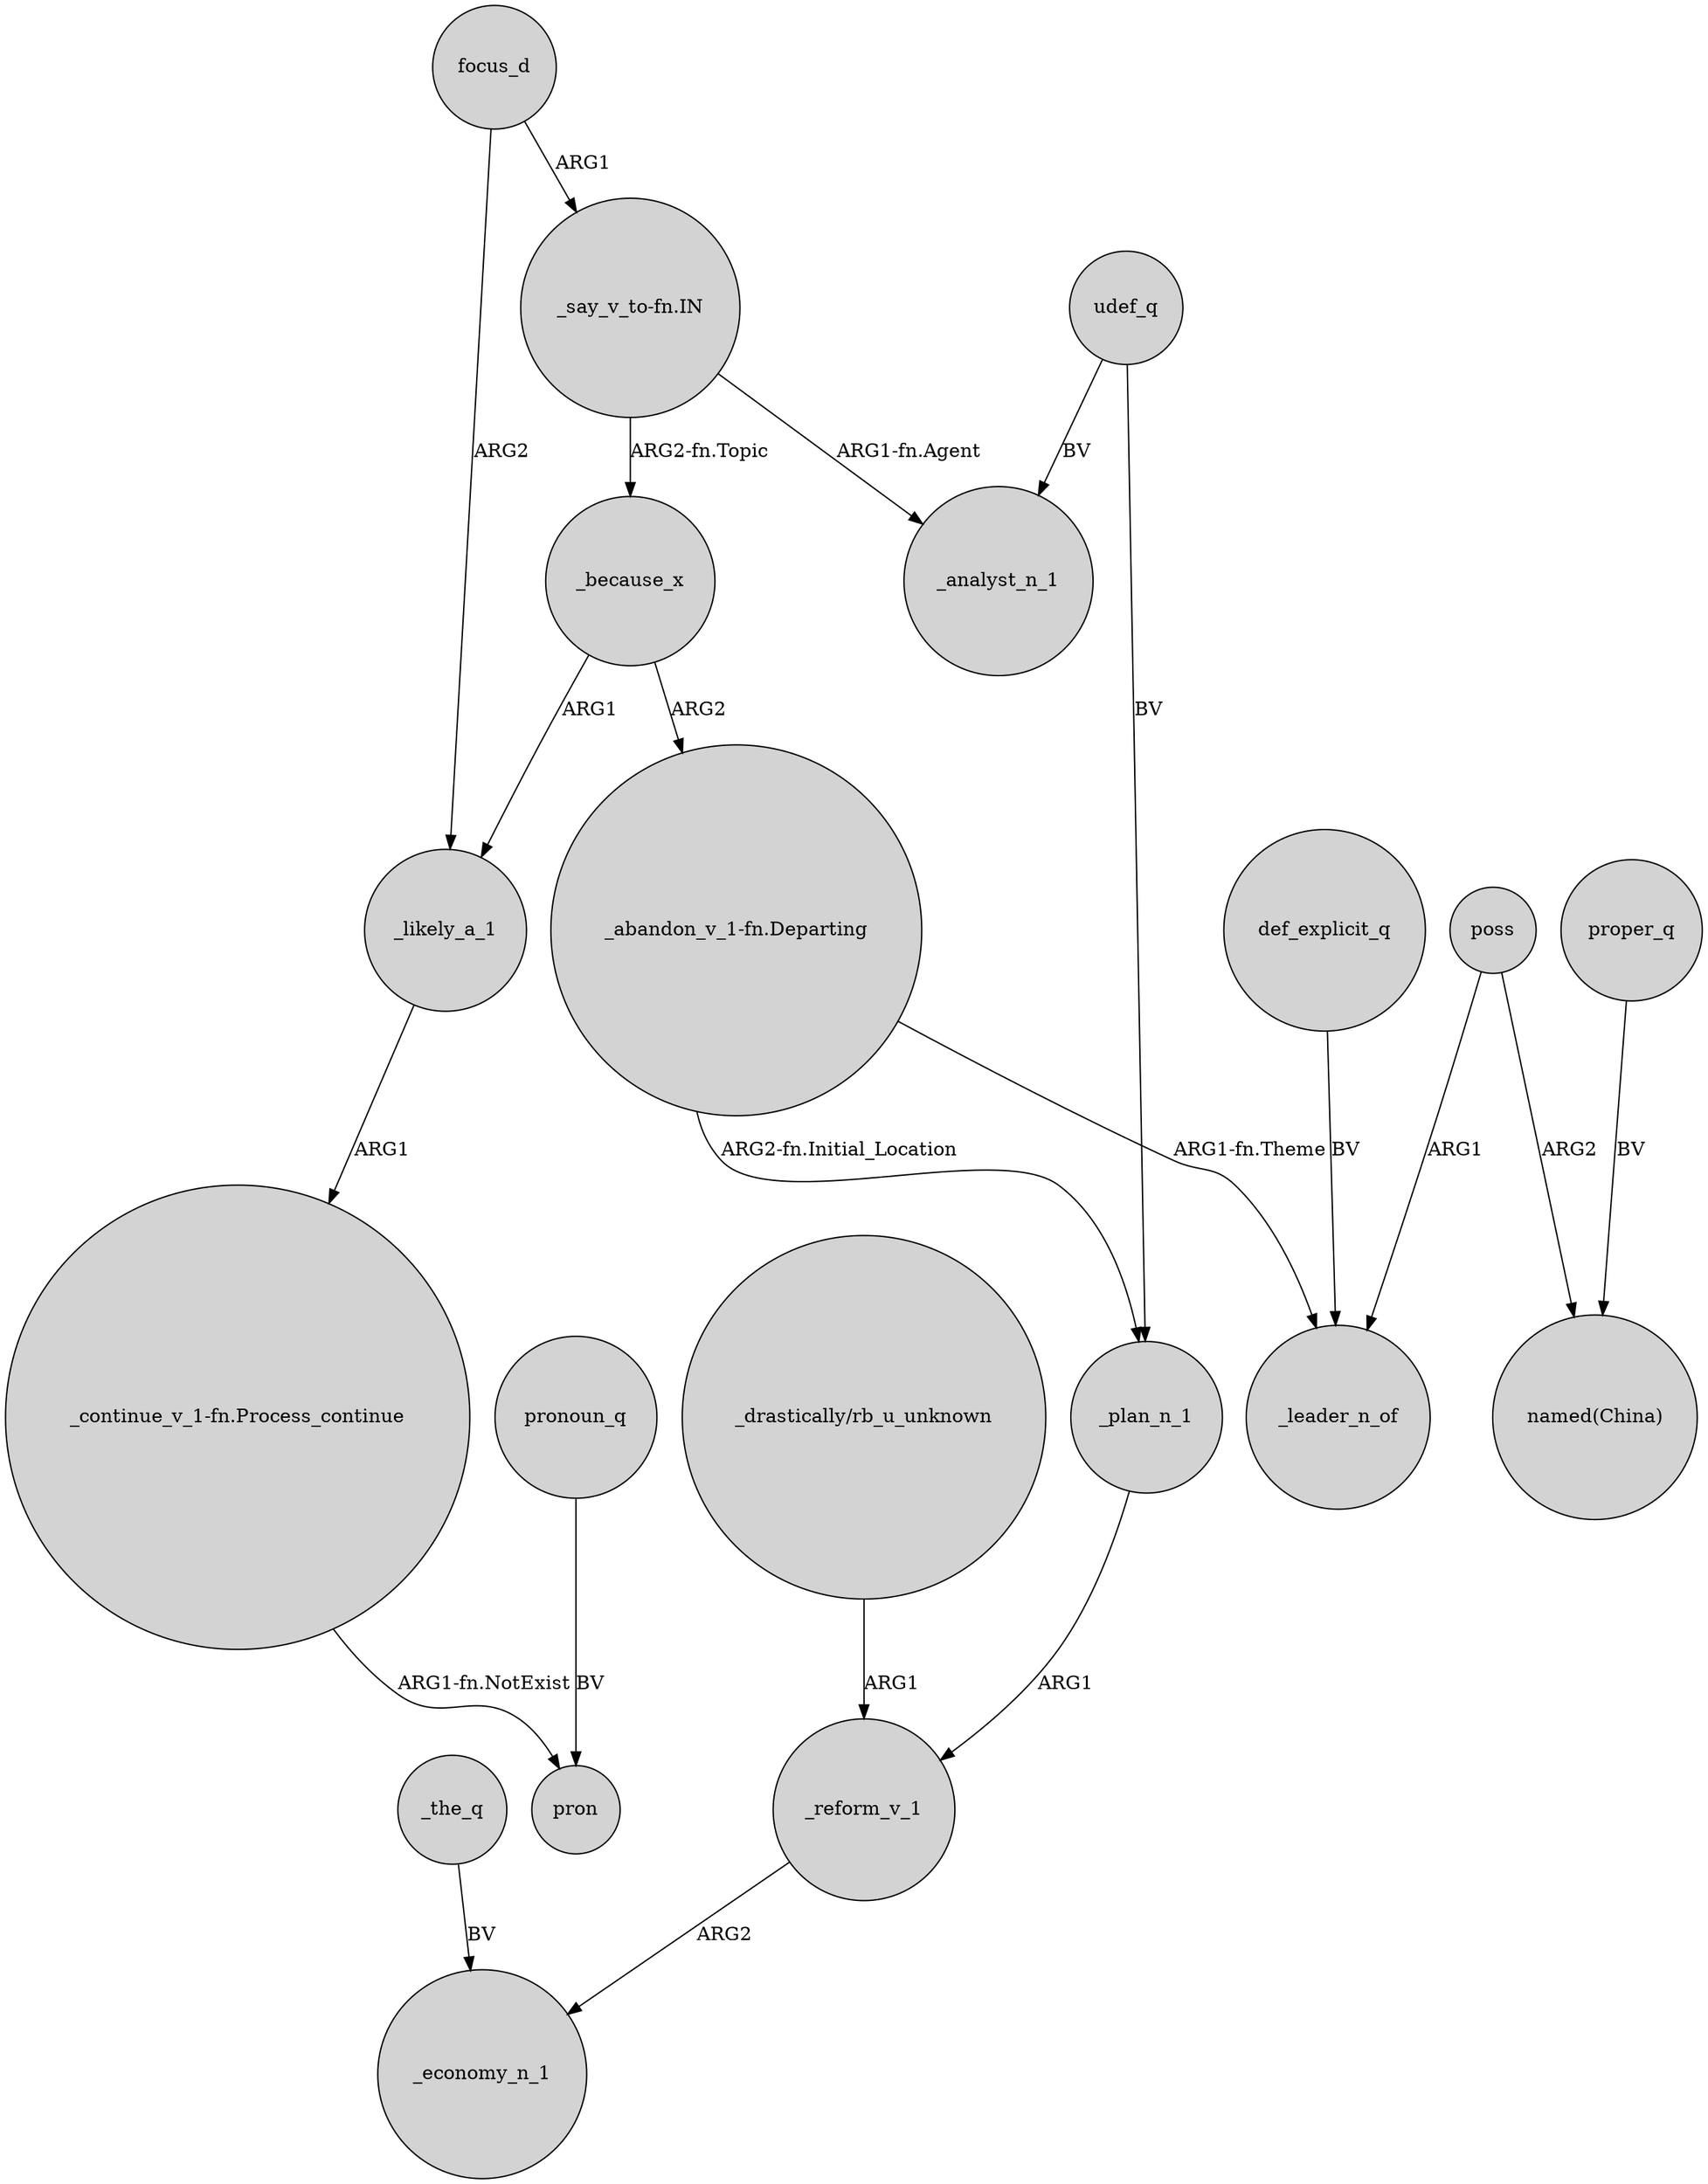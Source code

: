 digraph {
	node [shape=circle style=filled]
	def_explicit_q -> _leader_n_of [label=BV]
	focus_d -> _likely_a_1 [label=ARG2]
	_because_x -> "_abandon_v_1-fn.Departing" [label=ARG2]
	"_drastically/rb_u_unknown" -> _reform_v_1 [label=ARG1]
	_likely_a_1 -> "_continue_v_1-fn.Process_continue" [label=ARG1]
	_the_q -> _economy_n_1 [label=BV]
	_because_x -> _likely_a_1 [label=ARG1]
	poss -> _leader_n_of [label=ARG1]
	poss -> "named(China)" [label=ARG2]
	"_say_v_to-fn.IN" -> _because_x [label="ARG2-fn.Topic"]
	pronoun_q -> pron [label=BV]
	"_abandon_v_1-fn.Departing" -> _plan_n_1 [label="ARG2-fn.Initial_Location"]
	"_abandon_v_1-fn.Departing" -> _leader_n_of [label="ARG1-fn.Theme"]
	"_say_v_to-fn.IN" -> _analyst_n_1 [label="ARG1-fn.Agent"]
	udef_q -> _plan_n_1 [label=BV]
	proper_q -> "named(China)" [label=BV]
	"_continue_v_1-fn.Process_continue" -> pron [label="ARG1-fn.NotExist"]
	_reform_v_1 -> _economy_n_1 [label=ARG2]
	udef_q -> _analyst_n_1 [label=BV]
	_plan_n_1 -> _reform_v_1 [label=ARG1]
	focus_d -> "_say_v_to-fn.IN" [label=ARG1]
}
